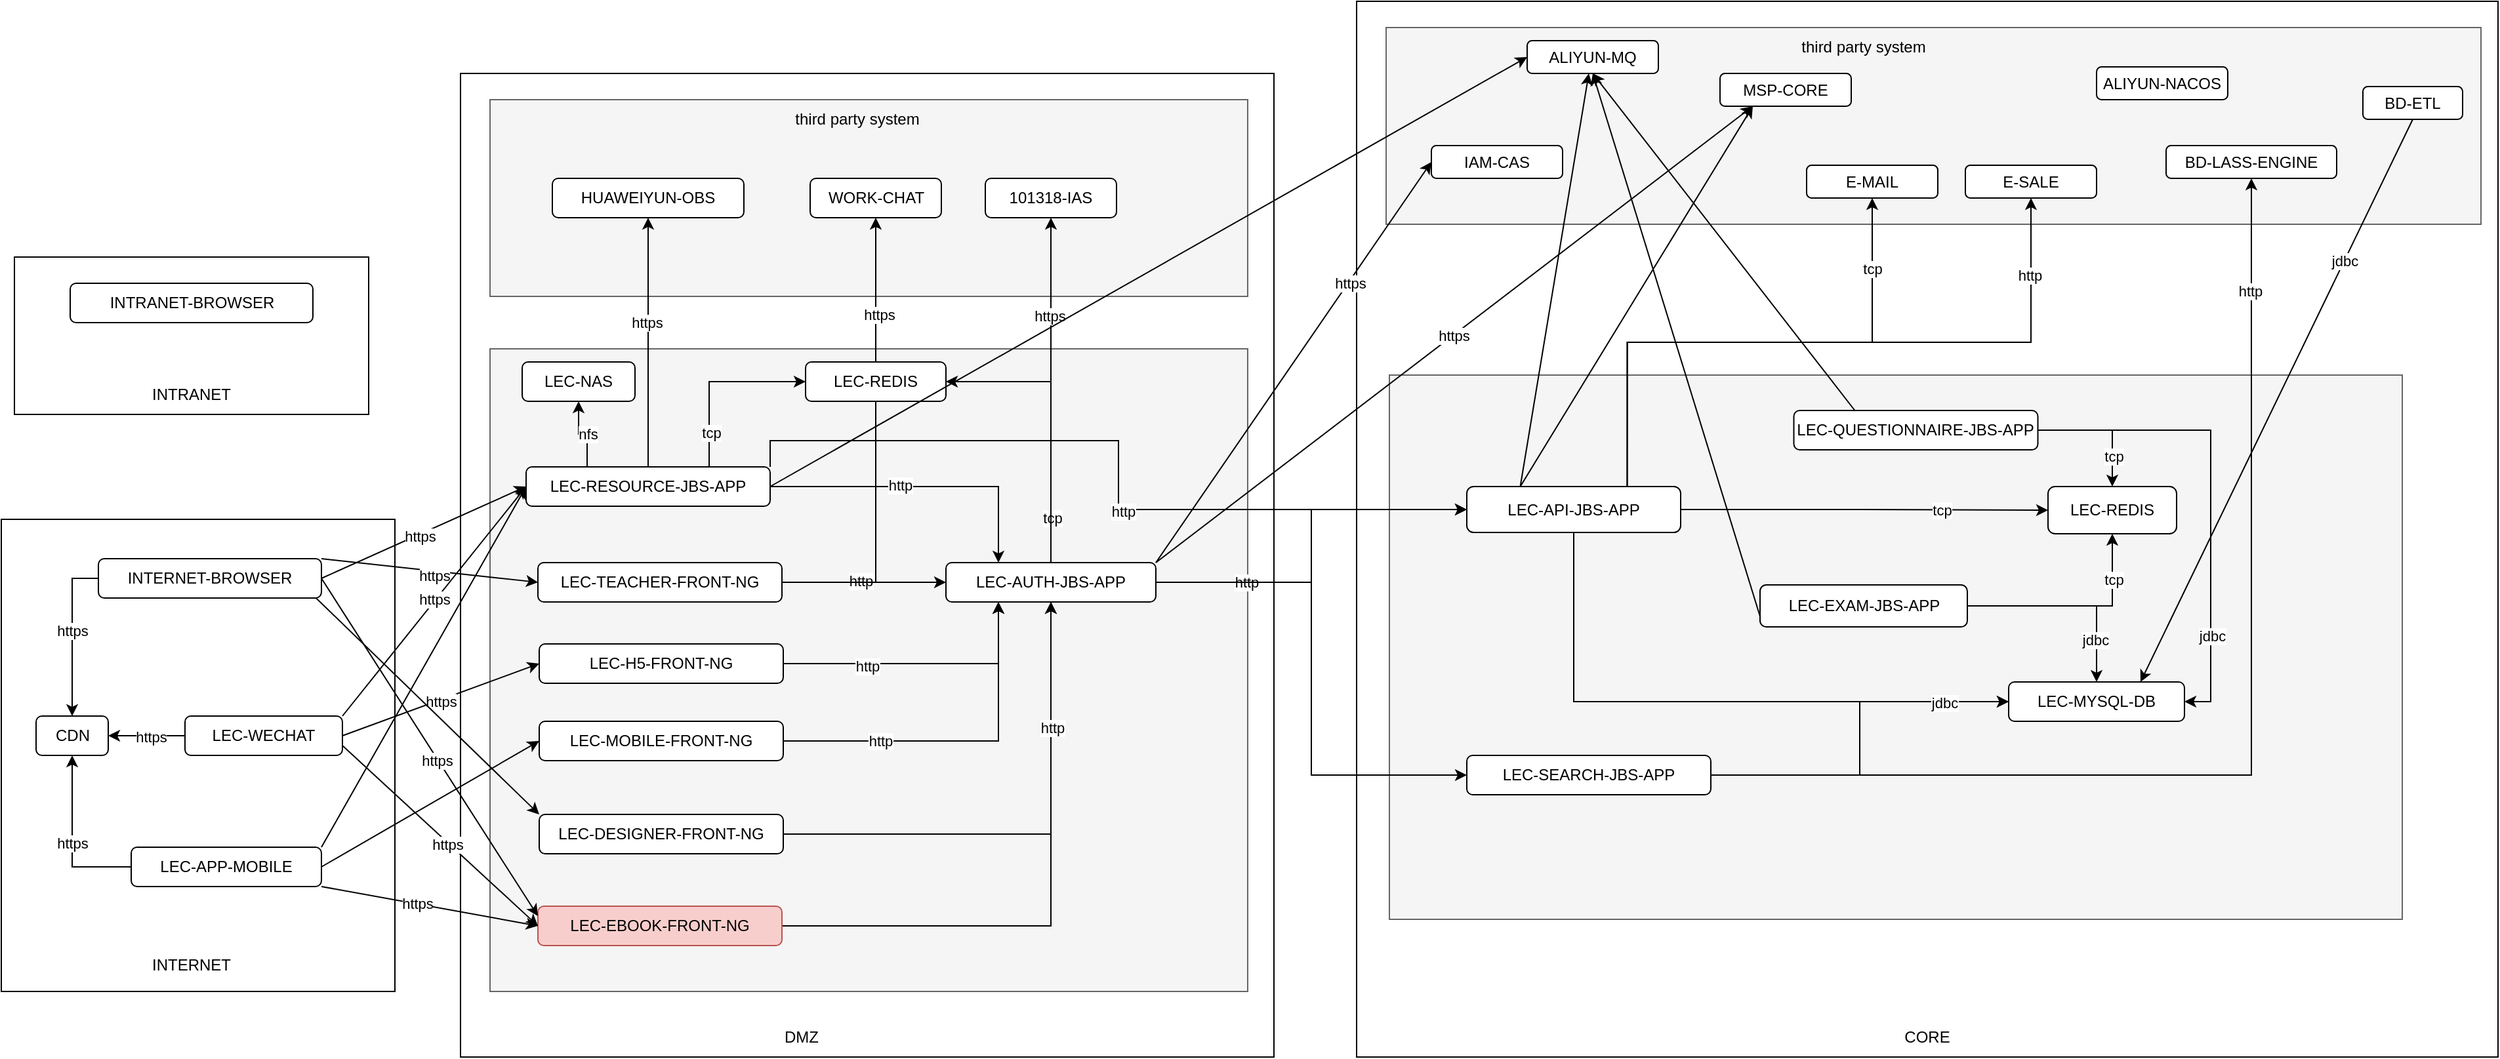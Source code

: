 <mxfile version="24.4.9" type="github">
  <diagram id="prtHgNgQTEPvFCAcTncT" name="Page-1">
    <mxGraphModel dx="2021" dy="1861" grid="1" gridSize="10" guides="1" tooltips="1" connect="1" arrows="1" fold="1" page="1" pageScale="1" pageWidth="827" pageHeight="1169" math="0" shadow="0">
      <root>
        <mxCell id="0" />
        <mxCell id="1" parent="0" />
        <mxCell id="grso16V_VAuLWdVkUhK_-35" value="" style="rounded=0;whiteSpace=wrap;html=1;" vertex="1" parent="1">
          <mxGeometry x="923" y="-165" width="870" height="805" as="geometry" />
        </mxCell>
        <mxCell id="grso16V_VAuLWdVkUhK_-8" value="" style="rounded=0;whiteSpace=wrap;html=1;" vertex="1" parent="1">
          <mxGeometry x="-100" y="30" width="270" height="120" as="geometry" />
        </mxCell>
        <mxCell id="grso16V_VAuLWdVkUhK_-11" value="" style="rounded=0;whiteSpace=wrap;html=1;" vertex="1" parent="1">
          <mxGeometry x="-110" y="230" width="300" height="360" as="geometry" />
        </mxCell>
        <mxCell id="grso16V_VAuLWdVkUhK_-23" value="" style="rounded=0;whiteSpace=wrap;html=1;" vertex="1" parent="1">
          <mxGeometry x="240" y="-110" width="620" height="750" as="geometry" />
        </mxCell>
        <mxCell id="grso16V_VAuLWdVkUhK_-9" value="INTRANET" style="text;html=1;align=center;verticalAlign=middle;whiteSpace=wrap;rounded=0;" vertex="1" parent="1">
          <mxGeometry x="5" y="120" width="60" height="30" as="geometry" />
        </mxCell>
        <mxCell id="grso16V_VAuLWdVkUhK_-12" value="&lt;span style=&quot;text-align: left;&quot;&gt;INTRANET-BROWSER&lt;/span&gt;" style="rounded=1;whiteSpace=wrap;html=1;" vertex="1" parent="1">
          <mxGeometry x="-57.5" y="50" width="185" height="30" as="geometry" />
        </mxCell>
        <mxCell id="grso16V_VAuLWdVkUhK_-19" value="" style="edgeStyle=orthogonalEdgeStyle;rounded=0;orthogonalLoop=1;jettySize=auto;html=1;exitX=0;exitY=0.5;exitDx=0;exitDy=0;" edge="1" parent="1" source="grso16V_VAuLWdVkUhK_-14" target="grso16V_VAuLWdVkUhK_-15">
          <mxGeometry relative="1" as="geometry" />
        </mxCell>
        <mxCell id="grso16V_VAuLWdVkUhK_-21" value="https" style="edgeLabel;html=1;align=center;verticalAlign=middle;resizable=0;points=[];" vertex="1" connectable="0" parent="grso16V_VAuLWdVkUhK_-19">
          <mxGeometry x="-0.05" relative="1" as="geometry">
            <mxPoint as="offset" />
          </mxGeometry>
        </mxCell>
        <mxCell id="grso16V_VAuLWdVkUhK_-14" value="&lt;span style=&quot;text-align: left;&quot;&gt;INTERNET-BROWSER&lt;/span&gt;" style="rounded=1;whiteSpace=wrap;html=1;" vertex="1" parent="1">
          <mxGeometry x="-36" y="260" width="170" height="30" as="geometry" />
        </mxCell>
        <mxCell id="grso16V_VAuLWdVkUhK_-15" value="&lt;div style=&quot;text-align: left;&quot;&gt;&lt;span style=&quot;background-color: initial;&quot;&gt;CDN&lt;/span&gt;&lt;/div&gt;" style="rounded=1;whiteSpace=wrap;html=1;" vertex="1" parent="1">
          <mxGeometry x="-83.5" y="380" width="55" height="30" as="geometry" />
        </mxCell>
        <mxCell id="grso16V_VAuLWdVkUhK_-20" value="" style="edgeStyle=orthogonalEdgeStyle;rounded=0;orthogonalLoop=1;jettySize=auto;html=1;" edge="1" parent="1" source="grso16V_VAuLWdVkUhK_-16" target="grso16V_VAuLWdVkUhK_-15">
          <mxGeometry relative="1" as="geometry" />
        </mxCell>
        <mxCell id="grso16V_VAuLWdVkUhK_-22" value="https" style="edgeLabel;html=1;align=center;verticalAlign=middle;resizable=0;points=[];" vertex="1" connectable="0" parent="grso16V_VAuLWdVkUhK_-20">
          <mxGeometry x="-0.025" relative="1" as="geometry">
            <mxPoint as="offset" />
          </mxGeometry>
        </mxCell>
        <mxCell id="grso16V_VAuLWdVkUhK_-16" value="&lt;div style=&quot;text-align: left;&quot;&gt;&lt;span style=&quot;background-color: initial;&quot;&gt;LEC-APP-MOBILE&lt;/span&gt;&lt;/div&gt;" style="rounded=1;whiteSpace=wrap;html=1;" vertex="1" parent="1">
          <mxGeometry x="-11" y="480" width="145" height="30" as="geometry" />
        </mxCell>
        <mxCell id="grso16V_VAuLWdVkUhK_-17" value="INTERNET" style="text;html=1;align=center;verticalAlign=middle;whiteSpace=wrap;rounded=0;" vertex="1" parent="1">
          <mxGeometry y="555" width="70" height="30" as="geometry" />
        </mxCell>
        <mxCell id="grso16V_VAuLWdVkUhK_-26" value="" style="rounded=0;whiteSpace=wrap;html=1;fillColor=#f5f5f5;fontColor=#333333;strokeColor=#666666;" vertex="1" parent="1">
          <mxGeometry x="262.5" y="100" width="577.5" height="490" as="geometry" />
        </mxCell>
        <mxCell id="grso16V_VAuLWdVkUhK_-25" value="" style="rounded=0;whiteSpace=wrap;html=1;fillColor=#f5f5f5;fontColor=#333333;strokeColor=#666666;" vertex="1" parent="1">
          <mxGeometry x="262.5" y="-90" width="577.5" height="150" as="geometry" />
        </mxCell>
        <mxCell id="grso16V_VAuLWdVkUhK_-82" value="" style="edgeStyle=orthogonalEdgeStyle;rounded=0;orthogonalLoop=1;jettySize=auto;html=1;entryX=0;entryY=0.5;entryDx=0;entryDy=0;" edge="1" parent="1" source="grso16V_VAuLWdVkUhK_-27" target="grso16V_VAuLWdVkUhK_-29">
          <mxGeometry relative="1" as="geometry" />
        </mxCell>
        <mxCell id="grso16V_VAuLWdVkUhK_-83" value="http" style="edgeLabel;html=1;align=center;verticalAlign=middle;resizable=0;points=[];" vertex="1" connectable="0" parent="grso16V_VAuLWdVkUhK_-82">
          <mxGeometry x="-0.05" y="1" relative="1" as="geometry">
            <mxPoint as="offset" />
          </mxGeometry>
        </mxCell>
        <mxCell id="grso16V_VAuLWdVkUhK_-129" style="edgeStyle=orthogonalEdgeStyle;rounded=0;orthogonalLoop=1;jettySize=auto;html=1;entryX=0.5;entryY=1;entryDx=0;entryDy=0;" edge="1" parent="1" source="grso16V_VAuLWdVkUhK_-27" target="grso16V_VAuLWdVkUhK_-128">
          <mxGeometry relative="1" as="geometry" />
        </mxCell>
        <mxCell id="grso16V_VAuLWdVkUhK_-131" value="https" style="edgeLabel;html=1;align=center;verticalAlign=middle;resizable=0;points=[];" vertex="1" connectable="0" parent="grso16V_VAuLWdVkUhK_-129">
          <mxGeometry x="0.582" y="-1" relative="1" as="geometry">
            <mxPoint x="1" y="1" as="offset" />
          </mxGeometry>
        </mxCell>
        <mxCell id="grso16V_VAuLWdVkUhK_-27" value="LEC-TEACHER-FRONT-NG" style="rounded=1;whiteSpace=wrap;html=1;" vertex="1" parent="1">
          <mxGeometry x="299" y="263" width="186" height="30" as="geometry" />
        </mxCell>
        <mxCell id="grso16V_VAuLWdVkUhK_-86" value="" style="edgeStyle=orthogonalEdgeStyle;rounded=0;orthogonalLoop=1;jettySize=auto;html=1;entryX=0.25;entryY=0;entryDx=0;entryDy=0;" edge="1" parent="1" source="grso16V_VAuLWdVkUhK_-28" target="grso16V_VAuLWdVkUhK_-29">
          <mxGeometry relative="1" as="geometry" />
        </mxCell>
        <mxCell id="grso16V_VAuLWdVkUhK_-88" value="http" style="edgeLabel;html=1;align=center;verticalAlign=middle;resizable=0;points=[];" vertex="1" connectable="0" parent="grso16V_VAuLWdVkUhK_-86">
          <mxGeometry x="-0.15" y="1" relative="1" as="geometry">
            <mxPoint as="offset" />
          </mxGeometry>
        </mxCell>
        <mxCell id="grso16V_VAuLWdVkUhK_-103" style="edgeStyle=orthogonalEdgeStyle;rounded=0;orthogonalLoop=1;jettySize=auto;html=1;entryX=0.5;entryY=1;entryDx=0;entryDy=0;exitX=0.25;exitY=0;exitDx=0;exitDy=0;" edge="1" parent="1" source="grso16V_VAuLWdVkUhK_-28" target="grso16V_VAuLWdVkUhK_-31">
          <mxGeometry relative="1" as="geometry" />
        </mxCell>
        <mxCell id="grso16V_VAuLWdVkUhK_-111" value="nfs" style="edgeLabel;html=1;align=center;verticalAlign=middle;resizable=0;points=[];" vertex="1" connectable="0" parent="grso16V_VAuLWdVkUhK_-103">
          <mxGeometry x="-0.089" relative="1" as="geometry">
            <mxPoint x="1" as="offset" />
          </mxGeometry>
        </mxCell>
        <mxCell id="grso16V_VAuLWdVkUhK_-104" style="edgeStyle=orthogonalEdgeStyle;rounded=0;orthogonalLoop=1;jettySize=auto;html=1;entryX=0;entryY=0.5;entryDx=0;entryDy=0;exitX=0.75;exitY=0;exitDx=0;exitDy=0;" edge="1" parent="1" source="grso16V_VAuLWdVkUhK_-28" target="grso16V_VAuLWdVkUhK_-32">
          <mxGeometry relative="1" as="geometry" />
        </mxCell>
        <mxCell id="grso16V_VAuLWdVkUhK_-113" value="tcp" style="edgeLabel;html=1;align=center;verticalAlign=middle;resizable=0;points=[];" vertex="1" connectable="0" parent="grso16V_VAuLWdVkUhK_-104">
          <mxGeometry x="-0.625" relative="1" as="geometry">
            <mxPoint x="1" as="offset" />
          </mxGeometry>
        </mxCell>
        <mxCell id="grso16V_VAuLWdVkUhK_-108" style="edgeStyle=orthogonalEdgeStyle;rounded=0;orthogonalLoop=1;jettySize=auto;html=1;" edge="1" parent="1" source="grso16V_VAuLWdVkUhK_-28" target="grso16V_VAuLWdVkUhK_-96">
          <mxGeometry relative="1" as="geometry" />
        </mxCell>
        <mxCell id="grso16V_VAuLWdVkUhK_-112" value="https" style="edgeLabel;html=1;align=center;verticalAlign=middle;resizable=0;points=[];" vertex="1" connectable="0" parent="grso16V_VAuLWdVkUhK_-108">
          <mxGeometry x="0.158" y="1" relative="1" as="geometry">
            <mxPoint as="offset" />
          </mxGeometry>
        </mxCell>
        <mxCell id="grso16V_VAuLWdVkUhK_-28" value="LEC-RESOURCE-JBS-APP" style="rounded=1;whiteSpace=wrap;html=1;" vertex="1" parent="1">
          <mxGeometry x="290" y="190" width="186" height="30" as="geometry" />
        </mxCell>
        <mxCell id="grso16V_VAuLWdVkUhK_-109" style="edgeStyle=orthogonalEdgeStyle;rounded=0;orthogonalLoop=1;jettySize=auto;html=1;entryX=1;entryY=0.5;entryDx=0;entryDy=0;exitX=0.5;exitY=0;exitDx=0;exitDy=0;" edge="1" parent="1" source="grso16V_VAuLWdVkUhK_-29" target="grso16V_VAuLWdVkUhK_-32">
          <mxGeometry relative="1" as="geometry" />
        </mxCell>
        <mxCell id="grso16V_VAuLWdVkUhK_-110" value="tcp" style="edgeLabel;html=1;align=center;verticalAlign=middle;resizable=0;points=[];" vertex="1" connectable="0" parent="grso16V_VAuLWdVkUhK_-109">
          <mxGeometry x="-0.682" y="-1" relative="1" as="geometry">
            <mxPoint as="offset" />
          </mxGeometry>
        </mxCell>
        <mxCell id="grso16V_VAuLWdVkUhK_-115" style="edgeStyle=orthogonalEdgeStyle;rounded=0;orthogonalLoop=1;jettySize=auto;html=1;entryX=0.5;entryY=1;entryDx=0;entryDy=0;" edge="1" parent="1" source="grso16V_VAuLWdVkUhK_-29" target="grso16V_VAuLWdVkUhK_-33">
          <mxGeometry relative="1" as="geometry" />
        </mxCell>
        <mxCell id="grso16V_VAuLWdVkUhK_-116" value="https" style="edgeLabel;html=1;align=center;verticalAlign=middle;resizable=0;points=[];" vertex="1" connectable="0" parent="grso16V_VAuLWdVkUhK_-115">
          <mxGeometry x="0.434" y="1" relative="1" as="geometry">
            <mxPoint as="offset" />
          </mxGeometry>
        </mxCell>
        <mxCell id="grso16V_VAuLWdVkUhK_-29" value="LEC-AUTH-JBS-APP" style="rounded=1;whiteSpace=wrap;html=1;" vertex="1" parent="1">
          <mxGeometry x="610" y="263" width="160" height="30" as="geometry" />
        </mxCell>
        <mxCell id="grso16V_VAuLWdVkUhK_-85" value="" style="edgeStyle=orthogonalEdgeStyle;rounded=0;orthogonalLoop=1;jettySize=auto;html=1;entryX=0.25;entryY=1;entryDx=0;entryDy=0;" edge="1" parent="1" source="grso16V_VAuLWdVkUhK_-30" target="grso16V_VAuLWdVkUhK_-29">
          <mxGeometry relative="1" as="geometry" />
        </mxCell>
        <mxCell id="grso16V_VAuLWdVkUhK_-89" value="http" style="edgeLabel;html=1;align=center;verticalAlign=middle;resizable=0;points=[];" vertex="1" connectable="0" parent="grso16V_VAuLWdVkUhK_-85">
          <mxGeometry x="-0.455" relative="1" as="geometry">
            <mxPoint as="offset" />
          </mxGeometry>
        </mxCell>
        <mxCell id="grso16V_VAuLWdVkUhK_-30" value="LEC-MOBILE-FRONT-NG" style="rounded=1;whiteSpace=wrap;html=1;" vertex="1" parent="1">
          <mxGeometry x="300" y="384" width="186" height="30" as="geometry" />
        </mxCell>
        <mxCell id="grso16V_VAuLWdVkUhK_-31" value="LEC-NAS" style="rounded=1;whiteSpace=wrap;html=1;" vertex="1" parent="1">
          <mxGeometry x="287" y="110" width="86" height="30" as="geometry" />
        </mxCell>
        <mxCell id="grso16V_VAuLWdVkUhK_-32" value="LEC-&lt;span style=&quot;background-color: initial;&quot;&gt;REDIS&lt;/span&gt;" style="rounded=1;whiteSpace=wrap;html=1;" vertex="1" parent="1">
          <mxGeometry x="503" y="110" width="107" height="30" as="geometry" />
        </mxCell>
        <mxCell id="grso16V_VAuLWdVkUhK_-37" value="" style="rounded=0;whiteSpace=wrap;html=1;fillColor=#f5f5f5;fontColor=#333333;strokeColor=#666666;" vertex="1" parent="1">
          <mxGeometry x="948" y="120" width="772" height="415" as="geometry" />
        </mxCell>
        <mxCell id="grso16V_VAuLWdVkUhK_-36" value="" style="rounded=0;whiteSpace=wrap;html=1;fillColor=#f5f5f5;fontColor=#333333;strokeColor=#666666;" vertex="1" parent="1">
          <mxGeometry x="945.5" y="-145" width="834.5" height="150" as="geometry" />
        </mxCell>
        <mxCell id="grso16V_VAuLWdVkUhK_-33" value="101318-IAS" style="rounded=1;whiteSpace=wrap;html=1;" vertex="1" parent="1">
          <mxGeometry x="640" y="-30" width="100" height="30" as="geometry" />
        </mxCell>
        <mxCell id="grso16V_VAuLWdVkUhK_-138" value="" style="edgeStyle=orthogonalEdgeStyle;rounded=0;orthogonalLoop=1;jettySize=auto;html=1;entryX=0.5;entryY=0;entryDx=0;entryDy=0;" edge="1" parent="1" source="grso16V_VAuLWdVkUhK_-40" target="grso16V_VAuLWdVkUhK_-41">
          <mxGeometry relative="1" as="geometry" />
        </mxCell>
        <mxCell id="grso16V_VAuLWdVkUhK_-156" value="jdbc" style="edgeLabel;html=1;align=center;verticalAlign=middle;resizable=0;points=[];" vertex="1" connectable="0" parent="grso16V_VAuLWdVkUhK_-138">
          <mxGeometry x="0.572" y="-1" relative="1" as="geometry">
            <mxPoint y="1" as="offset" />
          </mxGeometry>
        </mxCell>
        <mxCell id="grso16V_VAuLWdVkUhK_-146" value="" style="edgeStyle=orthogonalEdgeStyle;rounded=0;orthogonalLoop=1;jettySize=auto;html=1;" edge="1" parent="1" source="grso16V_VAuLWdVkUhK_-40" target="grso16V_VAuLWdVkUhK_-43">
          <mxGeometry relative="1" as="geometry" />
        </mxCell>
        <mxCell id="grso16V_VAuLWdVkUhK_-160" value="tcp" style="edgeLabel;html=1;align=center;verticalAlign=middle;resizable=0;points=[];" vertex="1" connectable="0" parent="grso16V_VAuLWdVkUhK_-146">
          <mxGeometry x="0.577" y="-1" relative="1" as="geometry">
            <mxPoint as="offset" />
          </mxGeometry>
        </mxCell>
        <mxCell id="grso16V_VAuLWdVkUhK_-40" value="LEC-EXAM-JBS-APP" style="rounded=1;whiteSpace=wrap;html=1;" vertex="1" parent="1">
          <mxGeometry x="1230.5" y="280" width="158" height="32" as="geometry" />
        </mxCell>
        <mxCell id="grso16V_VAuLWdVkUhK_-41" value="LEC-MYSQL-DB" style="rounded=1;whiteSpace=wrap;html=1;" vertex="1" parent="1">
          <mxGeometry x="1420" y="354" width="134" height="30" as="geometry" />
        </mxCell>
        <mxCell id="grso16V_VAuLWdVkUhK_-43" value="LEC-REDIS" style="rounded=1;whiteSpace=wrap;html=1;" vertex="1" parent="1">
          <mxGeometry x="1450" y="205" width="98" height="36" as="geometry" />
        </mxCell>
        <mxCell id="grso16V_VAuLWdVkUhK_-44" value="ALIYUN-MQ" style="rounded=1;whiteSpace=wrap;html=1;" vertex="1" parent="1">
          <mxGeometry x="1053" y="-135" width="100" height="25" as="geometry" />
        </mxCell>
        <mxCell id="grso16V_VAuLWdVkUhK_-149" style="edgeStyle=orthogonalEdgeStyle;rounded=0;orthogonalLoop=1;jettySize=auto;html=1;entryX=0.5;entryY=0;entryDx=0;entryDy=0;" edge="1" parent="1" source="grso16V_VAuLWdVkUhK_-46" target="grso16V_VAuLWdVkUhK_-43">
          <mxGeometry relative="1" as="geometry" />
        </mxCell>
        <mxCell id="grso16V_VAuLWdVkUhK_-161" value="tcp" style="edgeLabel;html=1;align=center;verticalAlign=middle;resizable=0;points=[];" vertex="1" connectable="0" parent="grso16V_VAuLWdVkUhK_-149">
          <mxGeometry x="0.519" y="1" relative="1" as="geometry">
            <mxPoint as="offset" />
          </mxGeometry>
        </mxCell>
        <mxCell id="grso16V_VAuLWdVkUhK_-46" value="LEC-QUESTIONNAIRE-JBS-APP" style="rounded=1;whiteSpace=wrap;html=1;" vertex="1" parent="1">
          <mxGeometry x="1256.25" y="147" width="186" height="30" as="geometry" />
        </mxCell>
        <mxCell id="grso16V_VAuLWdVkUhK_-87" value="" style="edgeStyle=orthogonalEdgeStyle;rounded=0;orthogonalLoop=1;jettySize=auto;html=1;entryX=0.5;entryY=1;entryDx=0;entryDy=0;" edge="1" parent="1" source="grso16V_VAuLWdVkUhK_-47" target="grso16V_VAuLWdVkUhK_-29">
          <mxGeometry relative="1" as="geometry" />
        </mxCell>
        <mxCell id="grso16V_VAuLWdVkUhK_-47" value="LEC-DESIGNER-FRONT-NG" style="rounded=1;whiteSpace=wrap;html=1;" vertex="1" parent="1">
          <mxGeometry x="300" y="455" width="186" height="30" as="geometry" />
        </mxCell>
        <mxCell id="grso16V_VAuLWdVkUhK_-94" style="edgeStyle=orthogonalEdgeStyle;rounded=0;orthogonalLoop=1;jettySize=auto;html=1;entryX=0.5;entryY=1;entryDx=0;entryDy=0;" edge="1" parent="1" source="grso16V_VAuLWdVkUhK_-48" target="grso16V_VAuLWdVkUhK_-29">
          <mxGeometry relative="1" as="geometry" />
        </mxCell>
        <mxCell id="grso16V_VAuLWdVkUhK_-117" value="http" style="edgeLabel;html=1;align=center;verticalAlign=middle;resizable=0;points=[];" vertex="1" connectable="0" parent="grso16V_VAuLWdVkUhK_-94">
          <mxGeometry x="0.575" y="-1" relative="1" as="geometry">
            <mxPoint as="offset" />
          </mxGeometry>
        </mxCell>
        <mxCell id="grso16V_VAuLWdVkUhK_-48" value="LEC-EBOOK-FRONT-NG" style="rounded=1;whiteSpace=wrap;html=1;fillColor=#f8cecc;strokeColor=#b85450;" vertex="1" parent="1">
          <mxGeometry x="299" y="525" width="186" height="30" as="geometry" />
        </mxCell>
        <mxCell id="grso16V_VAuLWdVkUhK_-92" style="edgeStyle=orthogonalEdgeStyle;rounded=0;orthogonalLoop=1;jettySize=auto;html=1;entryX=0.25;entryY=1;entryDx=0;entryDy=0;" edge="1" parent="1" source="grso16V_VAuLWdVkUhK_-49" target="grso16V_VAuLWdVkUhK_-29">
          <mxGeometry relative="1" as="geometry">
            <mxPoint x="550" y="270" as="targetPoint" />
          </mxGeometry>
        </mxCell>
        <mxCell id="grso16V_VAuLWdVkUhK_-93" value="http" style="edgeLabel;html=1;align=center;verticalAlign=middle;resizable=0;points=[];" vertex="1" connectable="0" parent="grso16V_VAuLWdVkUhK_-92">
          <mxGeometry x="-0.4" y="-2" relative="1" as="geometry">
            <mxPoint as="offset" />
          </mxGeometry>
        </mxCell>
        <mxCell id="grso16V_VAuLWdVkUhK_-49" value="LEC-H5-FRONT-NG" style="rounded=1;whiteSpace=wrap;html=1;" vertex="1" parent="1">
          <mxGeometry x="300" y="325" width="186" height="30" as="geometry" />
        </mxCell>
        <mxCell id="grso16V_VAuLWdVkUhK_-50" value="IAM-CAS" style="rounded=1;whiteSpace=wrap;html=1;" vertex="1" parent="1">
          <mxGeometry x="980" y="-55" width="100" height="25" as="geometry" />
        </mxCell>
        <mxCell id="grso16V_VAuLWdVkUhK_-52" value="MSP-CORE" style="rounded=1;whiteSpace=wrap;html=1;" vertex="1" parent="1">
          <mxGeometry x="1200" y="-110" width="100" height="25" as="geometry" />
        </mxCell>
        <mxCell id="grso16V_VAuLWdVkUhK_-53" value="BD-ETL" style="rounded=1;whiteSpace=wrap;html=1;" vertex="1" parent="1">
          <mxGeometry x="1690" y="-100" width="76" height="25" as="geometry" />
        </mxCell>
        <mxCell id="grso16V_VAuLWdVkUhK_-56" value="" style="edgeStyle=orthogonalEdgeStyle;rounded=0;orthogonalLoop=1;jettySize=auto;html=1;" edge="1" parent="1" source="grso16V_VAuLWdVkUhK_-54" target="grso16V_VAuLWdVkUhK_-15">
          <mxGeometry relative="1" as="geometry" />
        </mxCell>
        <mxCell id="grso16V_VAuLWdVkUhK_-57" value="https" style="edgeLabel;html=1;align=center;verticalAlign=middle;resizable=0;points=[];" vertex="1" connectable="0" parent="grso16V_VAuLWdVkUhK_-56">
          <mxGeometry x="-0.086" y="1" relative="1" as="geometry">
            <mxPoint as="offset" />
          </mxGeometry>
        </mxCell>
        <mxCell id="grso16V_VAuLWdVkUhK_-54" value="&lt;div style=&quot;text-align: left;&quot;&gt;&lt;span style=&quot;background-color: initial;&quot;&gt;LEC-WECHAT&lt;/span&gt;&lt;/div&gt;" style="rounded=1;whiteSpace=wrap;html=1;" vertex="1" parent="1">
          <mxGeometry x="30" y="380" width="120" height="30" as="geometry" />
        </mxCell>
        <mxCell id="grso16V_VAuLWdVkUhK_-58" value="DMZ" style="text;html=1;align=center;verticalAlign=middle;whiteSpace=wrap;rounded=0;" vertex="1" parent="1">
          <mxGeometry x="470" y="610" width="60" height="30" as="geometry" />
        </mxCell>
        <mxCell id="grso16V_VAuLWdVkUhK_-59" value="CORE" style="text;html=1;align=center;verticalAlign=middle;whiteSpace=wrap;rounded=0;" vertex="1" parent="1">
          <mxGeometry x="1328" y="610" width="60" height="30" as="geometry" />
        </mxCell>
        <mxCell id="grso16V_VAuLWdVkUhK_-63" value="" style="endArrow=classic;html=1;rounded=0;exitX=1;exitY=0;exitDx=0;exitDy=0;entryX=0;entryY=0.5;entryDx=0;entryDy=0;" edge="1" parent="1" source="grso16V_VAuLWdVkUhK_-14" target="grso16V_VAuLWdVkUhK_-27">
          <mxGeometry width="50" height="50" relative="1" as="geometry">
            <mxPoint x="140" y="270" as="sourcePoint" />
            <mxPoint x="190" y="220" as="targetPoint" />
          </mxGeometry>
        </mxCell>
        <mxCell id="grso16V_VAuLWdVkUhK_-65" value="https" style="edgeLabel;html=1;align=center;verticalAlign=middle;resizable=0;points=[];" vertex="1" connectable="0" parent="grso16V_VAuLWdVkUhK_-63">
          <mxGeometry x="0.028" y="-3" relative="1" as="geometry">
            <mxPoint x="1" as="offset" />
          </mxGeometry>
        </mxCell>
        <mxCell id="grso16V_VAuLWdVkUhK_-66" value="" style="endArrow=classic;html=1;rounded=0;entryX=0;entryY=0.5;entryDx=0;entryDy=0;exitX=1;exitY=0.5;exitDx=0;exitDy=0;" edge="1" parent="1" source="grso16V_VAuLWdVkUhK_-14" target="grso16V_VAuLWdVkUhK_-28">
          <mxGeometry width="50" height="50" relative="1" as="geometry">
            <mxPoint x="130" y="290" as="sourcePoint" />
            <mxPoint x="180" y="240" as="targetPoint" />
          </mxGeometry>
        </mxCell>
        <mxCell id="grso16V_VAuLWdVkUhK_-67" value="https" style="edgeLabel;html=1;align=center;verticalAlign=middle;resizable=0;points=[];" vertex="1" connectable="0" parent="grso16V_VAuLWdVkUhK_-66">
          <mxGeometry x="-0.04" y="-1" relative="1" as="geometry">
            <mxPoint as="offset" />
          </mxGeometry>
        </mxCell>
        <mxCell id="grso16V_VAuLWdVkUhK_-68" value="" style="endArrow=classic;html=1;rounded=0;entryX=0;entryY=0.5;entryDx=0;entryDy=0;exitX=1;exitY=0;exitDx=0;exitDy=0;" edge="1" parent="1" source="grso16V_VAuLWdVkUhK_-16" target="grso16V_VAuLWdVkUhK_-28">
          <mxGeometry width="50" height="50" relative="1" as="geometry">
            <mxPoint x="130" y="490" as="sourcePoint" />
            <mxPoint x="180" y="440" as="targetPoint" />
          </mxGeometry>
        </mxCell>
        <mxCell id="grso16V_VAuLWdVkUhK_-69" value="" style="endArrow=classic;html=1;rounded=0;entryX=0;entryY=0.5;entryDx=0;entryDy=0;exitX=1;exitY=0.5;exitDx=0;exitDy=0;" edge="1" parent="1" source="grso16V_VAuLWdVkUhK_-16" target="grso16V_VAuLWdVkUhK_-30">
          <mxGeometry width="50" height="50" relative="1" as="geometry">
            <mxPoint x="140" y="500" as="sourcePoint" />
            <mxPoint x="190" y="460" as="targetPoint" />
          </mxGeometry>
        </mxCell>
        <mxCell id="grso16V_VAuLWdVkUhK_-70" value="" style="endArrow=classic;html=1;rounded=0;exitX=1;exitY=0;exitDx=0;exitDy=0;entryX=0;entryY=0.5;entryDx=0;entryDy=0;" edge="1" parent="1" source="grso16V_VAuLWdVkUhK_-54" target="grso16V_VAuLWdVkUhK_-28">
          <mxGeometry width="50" height="50" relative="1" as="geometry">
            <mxPoint x="150" y="390" as="sourcePoint" />
            <mxPoint x="280" y="280" as="targetPoint" />
          </mxGeometry>
        </mxCell>
        <mxCell id="grso16V_VAuLWdVkUhK_-77" value="https" style="edgeLabel;html=1;align=center;verticalAlign=middle;resizable=0;points=[];" vertex="1" connectable="0" parent="grso16V_VAuLWdVkUhK_-70">
          <mxGeometry x="0.007" y="1" relative="1" as="geometry">
            <mxPoint as="offset" />
          </mxGeometry>
        </mxCell>
        <mxCell id="grso16V_VAuLWdVkUhK_-71" value="" style="endArrow=classic;html=1;rounded=0;entryX=0;entryY=0.5;entryDx=0;entryDy=0;exitX=1;exitY=0.5;exitDx=0;exitDy=0;" edge="1" parent="1" source="grso16V_VAuLWdVkUhK_-54" target="grso16V_VAuLWdVkUhK_-49">
          <mxGeometry width="50" height="50" relative="1" as="geometry">
            <mxPoint x="140" y="410" as="sourcePoint" />
            <mxPoint x="190" y="360" as="targetPoint" />
          </mxGeometry>
        </mxCell>
        <mxCell id="grso16V_VAuLWdVkUhK_-81" value="https" style="edgeLabel;html=1;align=center;verticalAlign=middle;resizable=0;points=[];" vertex="1" connectable="0" parent="grso16V_VAuLWdVkUhK_-71">
          <mxGeometry x="-0.022" y="-1" relative="1" as="geometry">
            <mxPoint x="1" as="offset" />
          </mxGeometry>
        </mxCell>
        <mxCell id="grso16V_VAuLWdVkUhK_-72" value="" style="endArrow=classic;html=1;rounded=0;entryX=0;entryY=0;entryDx=0;entryDy=0;exitX=0.8;exitY=0.167;exitDx=0;exitDy=0;exitPerimeter=0;" edge="1" parent="1" source="grso16V_VAuLWdVkUhK_-11" target="grso16V_VAuLWdVkUhK_-47">
          <mxGeometry width="50" height="50" relative="1" as="geometry">
            <mxPoint x="100" y="350" as="sourcePoint" />
            <mxPoint x="150" y="300" as="targetPoint" />
          </mxGeometry>
        </mxCell>
        <mxCell id="grso16V_VAuLWdVkUhK_-73" value="" style="endArrow=classic;html=1;rounded=0;exitX=1;exitY=0.5;exitDx=0;exitDy=0;entryX=0;entryY=0.25;entryDx=0;entryDy=0;" edge="1" parent="1" source="grso16V_VAuLWdVkUhK_-14" target="grso16V_VAuLWdVkUhK_-48">
          <mxGeometry width="50" height="50" relative="1" as="geometry">
            <mxPoint x="60" y="370" as="sourcePoint" />
            <mxPoint x="310" y="540" as="targetPoint" />
          </mxGeometry>
        </mxCell>
        <mxCell id="grso16V_VAuLWdVkUhK_-78" value="https" style="edgeLabel;html=1;align=center;verticalAlign=middle;resizable=0;points=[];" vertex="1" connectable="0" parent="grso16V_VAuLWdVkUhK_-73">
          <mxGeometry x="0.073" y="-1" relative="1" as="geometry">
            <mxPoint as="offset" />
          </mxGeometry>
        </mxCell>
        <mxCell id="grso16V_VAuLWdVkUhK_-74" value="" style="endArrow=classic;html=1;rounded=0;exitX=1;exitY=0.75;exitDx=0;exitDy=0;entryX=0;entryY=0.5;entryDx=0;entryDy=0;" edge="1" parent="1" source="grso16V_VAuLWdVkUhK_-54" target="grso16V_VAuLWdVkUhK_-48">
          <mxGeometry width="50" height="50" relative="1" as="geometry">
            <mxPoint x="240" y="580" as="sourcePoint" />
            <mxPoint x="290" y="530" as="targetPoint" />
          </mxGeometry>
        </mxCell>
        <mxCell id="grso16V_VAuLWdVkUhK_-80" value="https" style="edgeLabel;html=1;align=center;verticalAlign=middle;resizable=0;points=[];" vertex="1" connectable="0" parent="grso16V_VAuLWdVkUhK_-74">
          <mxGeometry x="0.08" y="-1" relative="1" as="geometry">
            <mxPoint as="offset" />
          </mxGeometry>
        </mxCell>
        <mxCell id="grso16V_VAuLWdVkUhK_-75" value="" style="endArrow=classic;html=1;rounded=0;exitX=1;exitY=1;exitDx=0;exitDy=0;entryX=0;entryY=0.5;entryDx=0;entryDy=0;" edge="1" parent="1" source="grso16V_VAuLWdVkUhK_-16" target="grso16V_VAuLWdVkUhK_-48">
          <mxGeometry width="50" height="50" relative="1" as="geometry">
            <mxPoint x="240" y="590" as="sourcePoint" />
            <mxPoint x="290" y="540" as="targetPoint" />
          </mxGeometry>
        </mxCell>
        <mxCell id="grso16V_VAuLWdVkUhK_-76" value="https" style="edgeLabel;html=1;align=center;verticalAlign=middle;resizable=0;points=[];" vertex="1" connectable="0" parent="grso16V_VAuLWdVkUhK_-75">
          <mxGeometry x="-0.116" relative="1" as="geometry">
            <mxPoint as="offset" />
          </mxGeometry>
        </mxCell>
        <mxCell id="grso16V_VAuLWdVkUhK_-96" value="HUAWEIYUN-OBS" style="rounded=1;whiteSpace=wrap;html=1;" vertex="1" parent="1">
          <mxGeometry x="310" y="-30" width="146" height="30" as="geometry" />
        </mxCell>
        <mxCell id="grso16V_VAuLWdVkUhK_-98" style="edgeStyle=orthogonalEdgeStyle;rounded=0;orthogonalLoop=1;jettySize=auto;html=1;entryX=0;entryY=0.5;entryDx=0;entryDy=0;" edge="1" parent="1" source="grso16V_VAuLWdVkUhK_-29" target="grso16V_VAuLWdVkUhK_-38">
          <mxGeometry relative="1" as="geometry" />
        </mxCell>
        <mxCell id="grso16V_VAuLWdVkUhK_-101" value="http" style="edgeLabel;html=1;align=center;verticalAlign=middle;resizable=0;points=[];" vertex="1" connectable="0" parent="grso16V_VAuLWdVkUhK_-98">
          <mxGeometry x="-0.531" relative="1" as="geometry">
            <mxPoint as="offset" />
          </mxGeometry>
        </mxCell>
        <mxCell id="grso16V_VAuLWdVkUhK_-99" style="edgeStyle=orthogonalEdgeStyle;rounded=0;orthogonalLoop=1;jettySize=auto;html=1;exitX=1;exitY=0;exitDx=0;exitDy=0;entryX=0;entryY=0.5;entryDx=0;entryDy=0;" edge="1" parent="1" source="grso16V_VAuLWdVkUhK_-28" target="grso16V_VAuLWdVkUhK_-38">
          <mxGeometry relative="1" as="geometry" />
        </mxCell>
        <mxCell id="grso16V_VAuLWdVkUhK_-100" value="http" style="edgeLabel;html=1;align=center;verticalAlign=middle;resizable=0;points=[];" vertex="1" connectable="0" parent="grso16V_VAuLWdVkUhK_-99">
          <mxGeometry x="0.132" y="-1" relative="1" as="geometry">
            <mxPoint as="offset" />
          </mxGeometry>
        </mxCell>
        <mxCell id="grso16V_VAuLWdVkUhK_-137" style="edgeStyle=orthogonalEdgeStyle;rounded=0;orthogonalLoop=1;jettySize=auto;html=1;entryX=0;entryY=0.5;entryDx=0;entryDy=0;exitX=0.5;exitY=1;exitDx=0;exitDy=0;" edge="1" parent="1" source="grso16V_VAuLWdVkUhK_-38" target="grso16V_VAuLWdVkUhK_-41">
          <mxGeometry relative="1" as="geometry" />
        </mxCell>
        <mxCell id="grso16V_VAuLWdVkUhK_-139" style="edgeStyle=orthogonalEdgeStyle;rounded=0;orthogonalLoop=1;jettySize=auto;html=1;entryX=0;entryY=0.5;entryDx=0;entryDy=0;" edge="1" parent="1" source="grso16V_VAuLWdVkUhK_-38" target="grso16V_VAuLWdVkUhK_-43">
          <mxGeometry relative="1" as="geometry" />
        </mxCell>
        <mxCell id="grso16V_VAuLWdVkUhK_-158" value="tcp" style="edgeLabel;html=1;align=center;verticalAlign=middle;resizable=0;points=[];" vertex="1" connectable="0" parent="grso16V_VAuLWdVkUhK_-139">
          <mxGeometry x="0.415" relative="1" as="geometry">
            <mxPoint x="1" as="offset" />
          </mxGeometry>
        </mxCell>
        <mxCell id="grso16V_VAuLWdVkUhK_-143" style="edgeStyle=orthogonalEdgeStyle;rounded=0;orthogonalLoop=1;jettySize=auto;html=1;exitX=0.75;exitY=0;exitDx=0;exitDy=0;entryX=0.5;entryY=1;entryDx=0;entryDy=0;" edge="1" parent="1" source="grso16V_VAuLWdVkUhK_-38" target="grso16V_VAuLWdVkUhK_-127">
          <mxGeometry relative="1" as="geometry" />
        </mxCell>
        <mxCell id="grso16V_VAuLWdVkUhK_-168" value="tcp" style="edgeLabel;html=1;align=center;verticalAlign=middle;resizable=0;points=[];" vertex="1" connectable="0" parent="grso16V_VAuLWdVkUhK_-143">
          <mxGeometry x="0.734" relative="1" as="geometry">
            <mxPoint as="offset" />
          </mxGeometry>
        </mxCell>
        <mxCell id="grso16V_VAuLWdVkUhK_-144" style="edgeStyle=orthogonalEdgeStyle;rounded=0;orthogonalLoop=1;jettySize=auto;html=1;exitX=0.75;exitY=0;exitDx=0;exitDy=0;entryX=0.5;entryY=1;entryDx=0;entryDy=0;" edge="1" parent="1" source="grso16V_VAuLWdVkUhK_-38" target="grso16V_VAuLWdVkUhK_-141">
          <mxGeometry relative="1" as="geometry" />
        </mxCell>
        <mxCell id="grso16V_VAuLWdVkUhK_-169" value="http" style="edgeLabel;html=1;align=center;verticalAlign=middle;resizable=0;points=[];" vertex="1" connectable="0" parent="grso16V_VAuLWdVkUhK_-144">
          <mxGeometry x="0.776" y="1" relative="1" as="geometry">
            <mxPoint as="offset" />
          </mxGeometry>
        </mxCell>
        <mxCell id="grso16V_VAuLWdVkUhK_-38" value="LEC-API-JBS-APP" style="rounded=1;whiteSpace=wrap;html=1;" vertex="1" parent="1">
          <mxGeometry x="1007" y="205" width="163" height="35" as="geometry" />
        </mxCell>
        <mxCell id="grso16V_VAuLWdVkUhK_-134" style="edgeStyle=orthogonalEdgeStyle;rounded=0;orthogonalLoop=1;jettySize=auto;html=1;entryX=0;entryY=0.5;entryDx=0;entryDy=0;" edge="1" parent="1" source="grso16V_VAuLWdVkUhK_-39" target="grso16V_VAuLWdVkUhK_-41">
          <mxGeometry relative="1" as="geometry" />
        </mxCell>
        <mxCell id="grso16V_VAuLWdVkUhK_-159" value="jdbc" style="edgeLabel;html=1;align=center;verticalAlign=middle;resizable=0;points=[];" vertex="1" connectable="0" parent="grso16V_VAuLWdVkUhK_-134">
          <mxGeometry x="0.649" y="-1" relative="1" as="geometry">
            <mxPoint as="offset" />
          </mxGeometry>
        </mxCell>
        <mxCell id="grso16V_VAuLWdVkUhK_-163" style="edgeStyle=orthogonalEdgeStyle;rounded=0;orthogonalLoop=1;jettySize=auto;html=1;entryX=0.5;entryY=1;entryDx=0;entryDy=0;" edge="1" parent="1" source="grso16V_VAuLWdVkUhK_-39" target="grso16V_VAuLWdVkUhK_-162">
          <mxGeometry relative="1" as="geometry" />
        </mxCell>
        <mxCell id="grso16V_VAuLWdVkUhK_-164" value="http" style="edgeLabel;html=1;align=center;verticalAlign=middle;resizable=0;points=[];" vertex="1" connectable="0" parent="grso16V_VAuLWdVkUhK_-163">
          <mxGeometry x="0.803" y="1" relative="1" as="geometry">
            <mxPoint as="offset" />
          </mxGeometry>
        </mxCell>
        <mxCell id="grso16V_VAuLWdVkUhK_-39" value="LEC-SEARCH-JBS-APP" style="rounded=1;whiteSpace=wrap;html=1;" vertex="1" parent="1">
          <mxGeometry x="1007" y="410" width="186" height="30" as="geometry" />
        </mxCell>
        <mxCell id="grso16V_VAuLWdVkUhK_-102" style="edgeStyle=orthogonalEdgeStyle;rounded=0;orthogonalLoop=1;jettySize=auto;html=1;entryX=0;entryY=0.5;entryDx=0;entryDy=0;" edge="1" parent="1" source="grso16V_VAuLWdVkUhK_-29" target="grso16V_VAuLWdVkUhK_-39">
          <mxGeometry relative="1" as="geometry" />
        </mxCell>
        <mxCell id="grso16V_VAuLWdVkUhK_-114" value="third party system" style="text;html=1;align=center;verticalAlign=middle;whiteSpace=wrap;rounded=0;" vertex="1" parent="1">
          <mxGeometry x="486" y="-90" width="113" height="30" as="geometry" />
        </mxCell>
        <mxCell id="grso16V_VAuLWdVkUhK_-119" value="" style="endArrow=classic;html=1;rounded=0;entryX=0.25;entryY=1;entryDx=0;entryDy=0;exitX=1;exitY=0;exitDx=0;exitDy=0;" edge="1" parent="1" source="grso16V_VAuLWdVkUhK_-29" target="grso16V_VAuLWdVkUhK_-52">
          <mxGeometry width="50" height="50" relative="1" as="geometry">
            <mxPoint x="770" y="263" as="sourcePoint" />
            <mxPoint x="820" y="213" as="targetPoint" />
          </mxGeometry>
        </mxCell>
        <mxCell id="grso16V_VAuLWdVkUhK_-120" value="https" style="edgeLabel;html=1;align=center;verticalAlign=middle;resizable=0;points=[];" vertex="1" connectable="0" parent="grso16V_VAuLWdVkUhK_-119">
          <mxGeometry x="-0.001" relative="1" as="geometry">
            <mxPoint as="offset" />
          </mxGeometry>
        </mxCell>
        <mxCell id="grso16V_VAuLWdVkUhK_-121" value="" style="endArrow=classic;html=1;rounded=0;entryX=0;entryY=0.5;entryDx=0;entryDy=0;exitX=1;exitY=0;exitDx=0;exitDy=0;" edge="1" parent="1" source="grso16V_VAuLWdVkUhK_-29" target="grso16V_VAuLWdVkUhK_-50">
          <mxGeometry width="50" height="50" relative="1" as="geometry">
            <mxPoint x="770" y="270" as="sourcePoint" />
            <mxPoint x="820" y="220" as="targetPoint" />
          </mxGeometry>
        </mxCell>
        <mxCell id="grso16V_VAuLWdVkUhK_-123" value="https" style="edgeLabel;html=1;align=center;verticalAlign=middle;resizable=0;points=[];" vertex="1" connectable="0" parent="grso16V_VAuLWdVkUhK_-121">
          <mxGeometry x="0.402" y="-1" relative="1" as="geometry">
            <mxPoint as="offset" />
          </mxGeometry>
        </mxCell>
        <mxCell id="grso16V_VAuLWdVkUhK_-124" value="" style="endArrow=classic;html=1;rounded=0;entryX=0;entryY=0.5;entryDx=0;entryDy=0;exitX=1;exitY=0.5;exitDx=0;exitDy=0;" edge="1" parent="1" source="grso16V_VAuLWdVkUhK_-28" target="grso16V_VAuLWdVkUhK_-44">
          <mxGeometry width="50" height="50" relative="1" as="geometry">
            <mxPoint x="450" y="190" as="sourcePoint" />
            <mxPoint x="500" y="140" as="targetPoint" />
          </mxGeometry>
        </mxCell>
        <mxCell id="grso16V_VAuLWdVkUhK_-125" value="third party system" style="text;html=1;align=center;verticalAlign=middle;whiteSpace=wrap;rounded=0;" vertex="1" parent="1">
          <mxGeometry x="1253" y="-145" width="113" height="30" as="geometry" />
        </mxCell>
        <mxCell id="grso16V_VAuLWdVkUhK_-126" value="ALIYUN-NACOS" style="rounded=1;whiteSpace=wrap;html=1;" vertex="1" parent="1">
          <mxGeometry x="1487" y="-115" width="100" height="25" as="geometry" />
        </mxCell>
        <mxCell id="grso16V_VAuLWdVkUhK_-127" value="E-MAIL" style="rounded=1;whiteSpace=wrap;html=1;" vertex="1" parent="1">
          <mxGeometry x="1266" y="-40" width="100" height="25" as="geometry" />
        </mxCell>
        <mxCell id="grso16V_VAuLWdVkUhK_-128" value="WORK-CHAT" style="rounded=1;whiteSpace=wrap;html=1;" vertex="1" parent="1">
          <mxGeometry x="506.5" y="-30" width="100" height="30" as="geometry" />
        </mxCell>
        <mxCell id="grso16V_VAuLWdVkUhK_-136" style="edgeStyle=orthogonalEdgeStyle;rounded=0;orthogonalLoop=1;jettySize=auto;html=1;entryX=1;entryY=0.5;entryDx=0;entryDy=0;exitX=1;exitY=0.5;exitDx=0;exitDy=0;" edge="1" parent="1" source="grso16V_VAuLWdVkUhK_-46" target="grso16V_VAuLWdVkUhK_-41">
          <mxGeometry relative="1" as="geometry" />
        </mxCell>
        <mxCell id="grso16V_VAuLWdVkUhK_-157" value="jdbc" style="edgeLabel;html=1;align=center;verticalAlign=middle;resizable=0;points=[];" vertex="1" connectable="0" parent="grso16V_VAuLWdVkUhK_-136">
          <mxGeometry x="0.608" y="1" relative="1" as="geometry">
            <mxPoint as="offset" />
          </mxGeometry>
        </mxCell>
        <mxCell id="grso16V_VAuLWdVkUhK_-141" value="E-SALE" style="rounded=1;whiteSpace=wrap;html=1;" vertex="1" parent="1">
          <mxGeometry x="1387" y="-40" width="100" height="25" as="geometry" />
        </mxCell>
        <mxCell id="grso16V_VAuLWdVkUhK_-150" value="" style="endArrow=classic;html=1;rounded=0;entryX=0.5;entryY=1;entryDx=0;entryDy=0;exitX=0;exitY=0.75;exitDx=0;exitDy=0;" edge="1" parent="1" source="grso16V_VAuLWdVkUhK_-40" target="grso16V_VAuLWdVkUhK_-44">
          <mxGeometry width="50" height="50" relative="1" as="geometry">
            <mxPoint x="1250" y="250" as="sourcePoint" />
            <mxPoint x="1300" y="200" as="targetPoint" />
          </mxGeometry>
        </mxCell>
        <mxCell id="grso16V_VAuLWdVkUhK_-151" value="" style="endArrow=classic;html=1;rounded=0;exitX=0.25;exitY=0;exitDx=0;exitDy=0;" edge="1" parent="1" source="grso16V_VAuLWdVkUhK_-38">
          <mxGeometry width="50" height="50" relative="1" as="geometry">
            <mxPoint x="1040" y="210" as="sourcePoint" />
            <mxPoint x="1100" y="-110" as="targetPoint" />
          </mxGeometry>
        </mxCell>
        <mxCell id="grso16V_VAuLWdVkUhK_-152" value="" style="endArrow=classic;html=1;rounded=0;entryX=0.5;entryY=1;entryDx=0;entryDy=0;exitX=0.25;exitY=0;exitDx=0;exitDy=0;" edge="1" parent="1" source="grso16V_VAuLWdVkUhK_-46" target="grso16V_VAuLWdVkUhK_-44">
          <mxGeometry width="50" height="50" relative="1" as="geometry">
            <mxPoint x="1490" y="290" as="sourcePoint" />
            <mxPoint x="1540" y="240" as="targetPoint" />
          </mxGeometry>
        </mxCell>
        <mxCell id="grso16V_VAuLWdVkUhK_-153" value="" style="endArrow=classic;html=1;rounded=0;entryX=0.25;entryY=1;entryDx=0;entryDy=0;exitX=0.25;exitY=0;exitDx=0;exitDy=0;" edge="1" parent="1" source="grso16V_VAuLWdVkUhK_-38" target="grso16V_VAuLWdVkUhK_-52">
          <mxGeometry width="50" height="50" relative="1" as="geometry">
            <mxPoint x="1060" y="210" as="sourcePoint" />
            <mxPoint x="1110" y="160" as="targetPoint" />
          </mxGeometry>
        </mxCell>
        <mxCell id="grso16V_VAuLWdVkUhK_-162" value="BD-LASS-ENGINE" style="rounded=1;whiteSpace=wrap;html=1;" vertex="1" parent="1">
          <mxGeometry x="1540" y="-55" width="130" height="25" as="geometry" />
        </mxCell>
        <mxCell id="grso16V_VAuLWdVkUhK_-166" value="" style="endArrow=classic;html=1;rounded=0;entryX=0.75;entryY=0;entryDx=0;entryDy=0;exitX=0.5;exitY=1;exitDx=0;exitDy=0;" edge="1" parent="1" source="grso16V_VAuLWdVkUhK_-53" target="grso16V_VAuLWdVkUhK_-41">
          <mxGeometry width="50" height="50" relative="1" as="geometry">
            <mxPoint x="1700" y="-10" as="sourcePoint" />
            <mxPoint x="1750" y="-60" as="targetPoint" />
          </mxGeometry>
        </mxCell>
        <mxCell id="grso16V_VAuLWdVkUhK_-167" value="jdbc" style="edgeLabel;html=1;align=center;verticalAlign=middle;resizable=0;points=[];" vertex="1" connectable="0" parent="grso16V_VAuLWdVkUhK_-166">
          <mxGeometry x="-0.497" relative="1" as="geometry">
            <mxPoint as="offset" />
          </mxGeometry>
        </mxCell>
      </root>
    </mxGraphModel>
  </diagram>
</mxfile>
